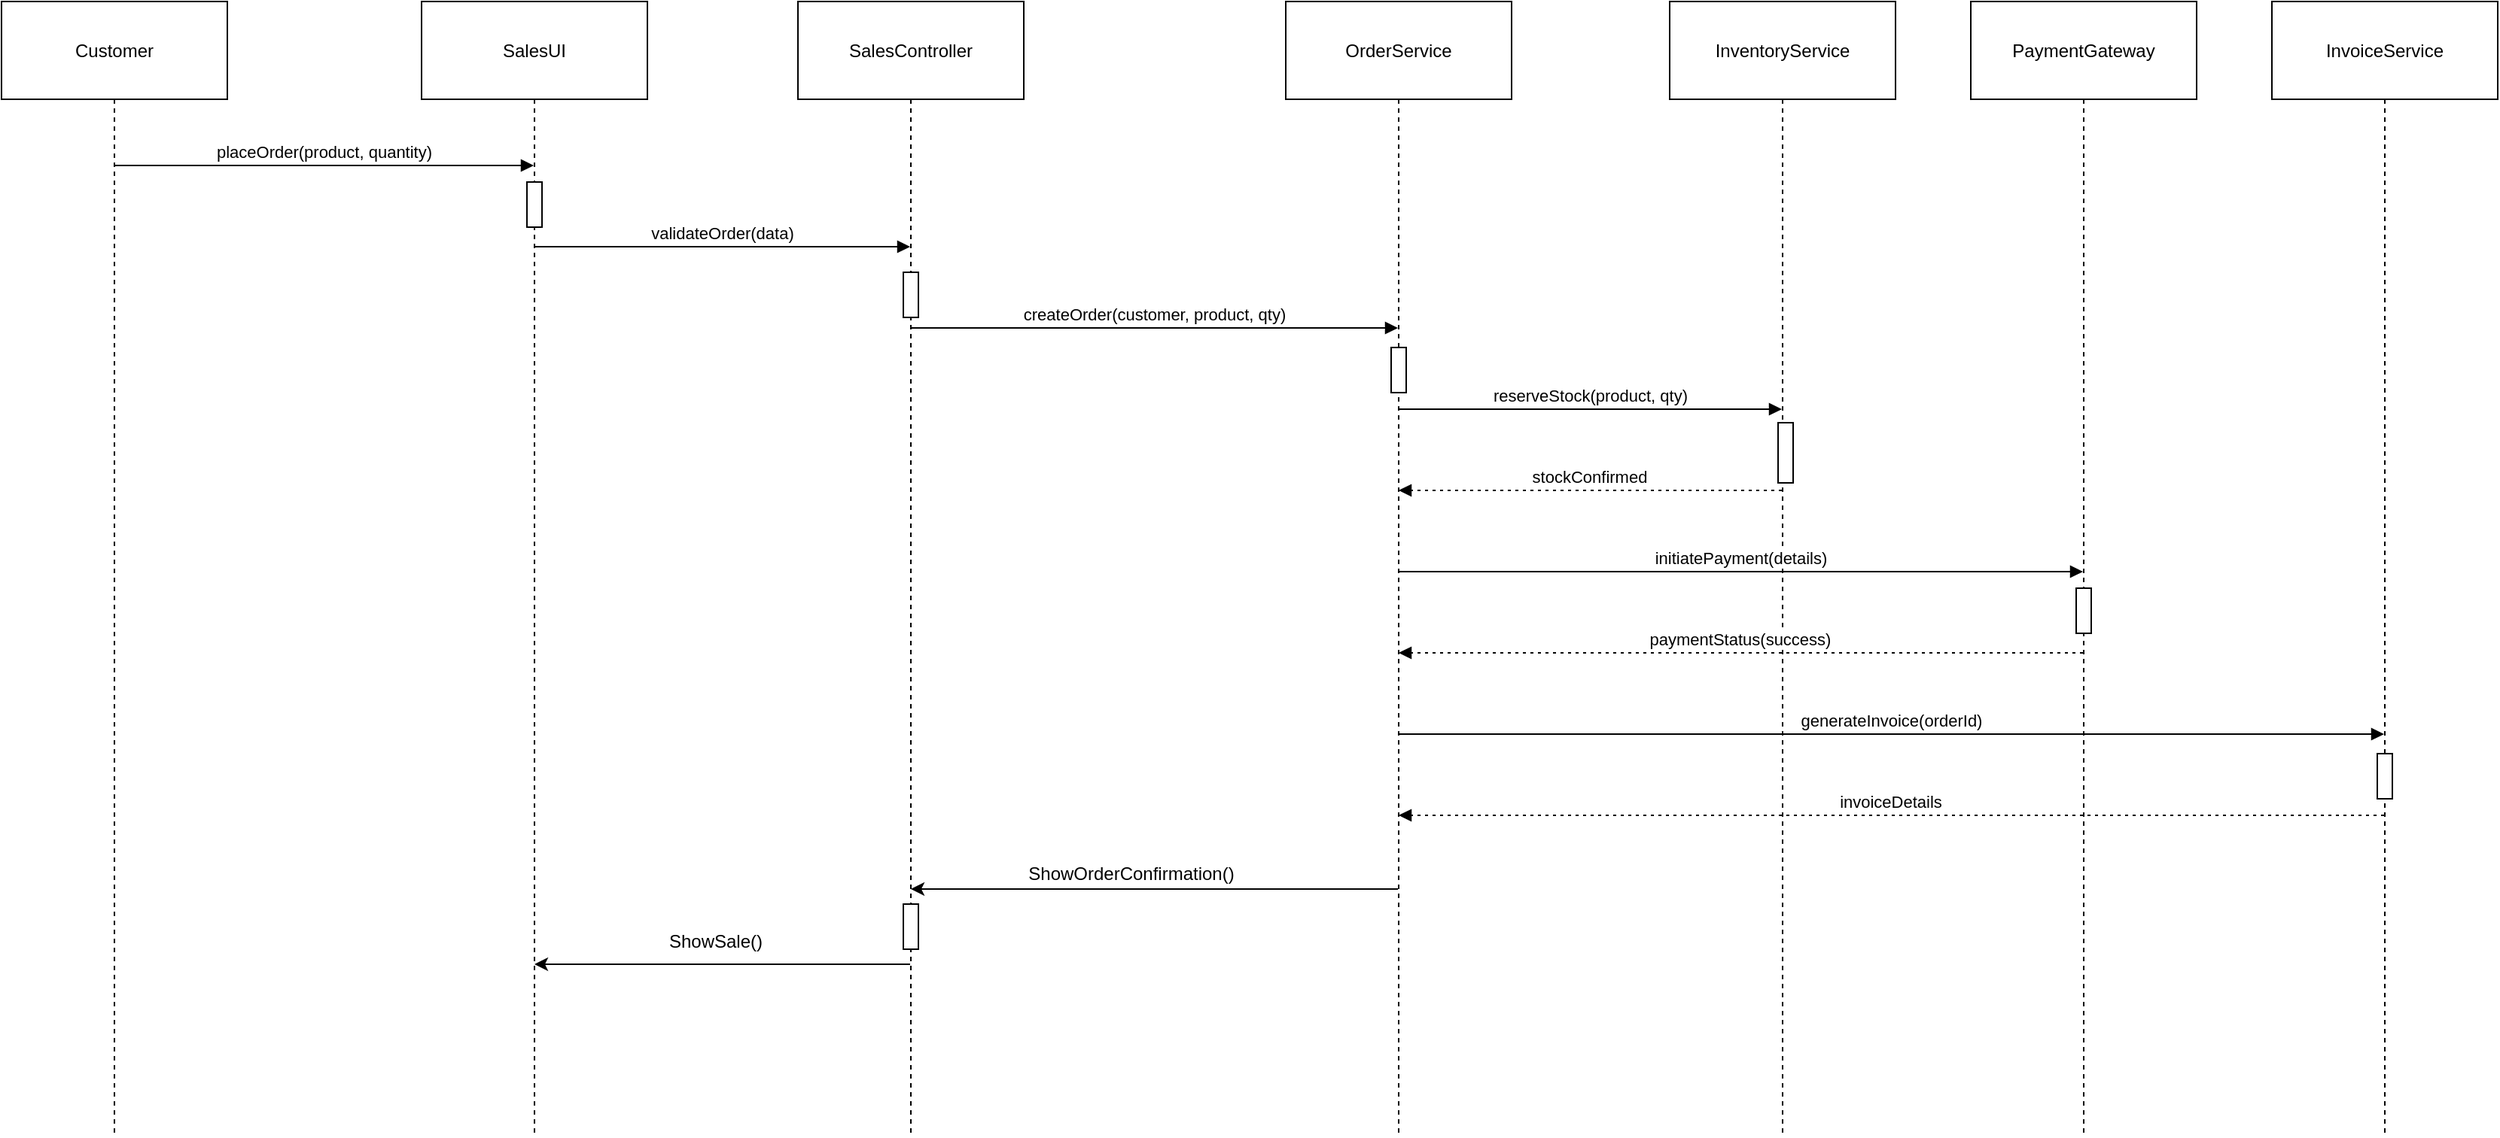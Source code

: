 <mxfile version="27.0.9">
  <diagram name="Page-1" id="hf9PuyQoq8rMTz2XfQ_1">
    <mxGraphModel dx="2660" dy="958" grid="1" gridSize="10" guides="1" tooltips="1" connect="1" arrows="1" fold="1" page="1" pageScale="1" pageWidth="827" pageHeight="1169" math="0" shadow="0">
      <root>
        <mxCell id="0" />
        <mxCell id="1" parent="0" />
        <mxCell id="SqELXL14-94DxPeY-0I6-1" value="Customer" style="shape=umlLifeline;perimeter=lifelinePerimeter;whiteSpace=wrap;container=1;dropTarget=0;collapsible=0;recursiveResize=0;outlineConnect=0;portConstraint=eastwest;newEdgeStyle={&quot;edgeStyle&quot;:&quot;elbowEdgeStyle&quot;,&quot;elbow&quot;:&quot;vertical&quot;,&quot;curved&quot;:0,&quot;rounded&quot;:0};size=65;" parent="1" vertex="1">
          <mxGeometry x="20" y="20" width="150" height="754" as="geometry" />
        </mxCell>
        <mxCell id="SqELXL14-94DxPeY-0I6-2" value="SalesUI" style="shape=umlLifeline;perimeter=lifelinePerimeter;whiteSpace=wrap;container=1;dropTarget=0;collapsible=0;recursiveResize=0;outlineConnect=0;portConstraint=eastwest;newEdgeStyle={&quot;edgeStyle&quot;:&quot;elbowEdgeStyle&quot;,&quot;elbow&quot;:&quot;vertical&quot;,&quot;curved&quot;:0,&quot;rounded&quot;:0};size=65;" parent="1" vertex="1">
          <mxGeometry x="299" y="20" width="150" height="754" as="geometry" />
        </mxCell>
        <mxCell id="ViUcDQ5YMikYH1KApkvH-1" value="" style="html=1;points=[[0,0,0,0,5],[0,1,0,0,-5],[1,0,0,0,5],[1,1,0,0,-5]];perimeter=orthogonalPerimeter;outlineConnect=0;targetShapes=umlLifeline;portConstraint=eastwest;newEdgeStyle={&quot;curved&quot;:0,&quot;rounded&quot;:0};" vertex="1" parent="SqELXL14-94DxPeY-0I6-2">
          <mxGeometry x="70" y="120" width="10" height="30" as="geometry" />
        </mxCell>
        <mxCell id="ViUcDQ5YMikYH1KApkvH-10" style="edgeStyle=elbowEdgeStyle;rounded=0;orthogonalLoop=1;jettySize=auto;html=1;elbow=vertical;curved=0;" edge="1" parent="1" source="SqELXL14-94DxPeY-0I6-3" target="SqELXL14-94DxPeY-0I6-2">
          <mxGeometry relative="1" as="geometry">
            <Array as="points">
              <mxPoint x="500" y="660" />
            </Array>
          </mxGeometry>
        </mxCell>
        <mxCell id="SqELXL14-94DxPeY-0I6-3" value="SalesController" style="shape=umlLifeline;perimeter=lifelinePerimeter;whiteSpace=wrap;container=1;dropTarget=0;collapsible=0;recursiveResize=0;outlineConnect=0;portConstraint=eastwest;newEdgeStyle={&quot;edgeStyle&quot;:&quot;elbowEdgeStyle&quot;,&quot;elbow&quot;:&quot;vertical&quot;,&quot;curved&quot;:0,&quot;rounded&quot;:0};size=65;" parent="1" vertex="1">
          <mxGeometry x="549" y="20" width="150" height="754" as="geometry" />
        </mxCell>
        <mxCell id="ViUcDQ5YMikYH1KApkvH-2" value="" style="html=1;points=[[0,0,0,0,5],[0,1,0,0,-5],[1,0,0,0,5],[1,1,0,0,-5]];perimeter=orthogonalPerimeter;outlineConnect=0;targetShapes=umlLifeline;portConstraint=eastwest;newEdgeStyle={&quot;curved&quot;:0,&quot;rounded&quot;:0};" vertex="1" parent="SqELXL14-94DxPeY-0I6-3">
          <mxGeometry x="70" y="180" width="10" height="30" as="geometry" />
        </mxCell>
        <mxCell id="ViUcDQ5YMikYH1KApkvH-12" value="" style="html=1;points=[[0,0,0,0,5],[0,1,0,0,-5],[1,0,0,0,5],[1,1,0,0,-5]];perimeter=orthogonalPerimeter;outlineConnect=0;targetShapes=umlLifeline;portConstraint=eastwest;newEdgeStyle={&quot;curved&quot;:0,&quot;rounded&quot;:0};" vertex="1" parent="SqELXL14-94DxPeY-0I6-3">
          <mxGeometry x="70" y="600" width="10" height="30" as="geometry" />
        </mxCell>
        <mxCell id="ViUcDQ5YMikYH1KApkvH-8" style="edgeStyle=elbowEdgeStyle;rounded=0;orthogonalLoop=1;jettySize=auto;html=1;elbow=vertical;curved=0;" edge="1" parent="1" source="SqELXL14-94DxPeY-0I6-4" target="SqELXL14-94DxPeY-0I6-3">
          <mxGeometry relative="1" as="geometry">
            <Array as="points">
              <mxPoint x="800" y="610" />
            </Array>
          </mxGeometry>
        </mxCell>
        <mxCell id="SqELXL14-94DxPeY-0I6-4" value="OrderService" style="shape=umlLifeline;perimeter=lifelinePerimeter;whiteSpace=wrap;container=1;dropTarget=0;collapsible=0;recursiveResize=0;outlineConnect=0;portConstraint=eastwest;newEdgeStyle={&quot;edgeStyle&quot;:&quot;elbowEdgeStyle&quot;,&quot;elbow&quot;:&quot;vertical&quot;,&quot;curved&quot;:0,&quot;rounded&quot;:0};size=65;" parent="1" vertex="1">
          <mxGeometry x="873" y="20" width="150" height="754" as="geometry" />
        </mxCell>
        <mxCell id="ViUcDQ5YMikYH1KApkvH-3" value="" style="html=1;points=[[0,0,0,0,5],[0,1,0,0,-5],[1,0,0,0,5],[1,1,0,0,-5]];perimeter=orthogonalPerimeter;outlineConnect=0;targetShapes=umlLifeline;portConstraint=eastwest;newEdgeStyle={&quot;curved&quot;:0,&quot;rounded&quot;:0};" vertex="1" parent="SqELXL14-94DxPeY-0I6-4">
          <mxGeometry x="70" y="230" width="10" height="30" as="geometry" />
        </mxCell>
        <mxCell id="SqELXL14-94DxPeY-0I6-5" value="InventoryService" style="shape=umlLifeline;perimeter=lifelinePerimeter;whiteSpace=wrap;container=1;dropTarget=0;collapsible=0;recursiveResize=0;outlineConnect=0;portConstraint=eastwest;newEdgeStyle={&quot;edgeStyle&quot;:&quot;elbowEdgeStyle&quot;,&quot;elbow&quot;:&quot;vertical&quot;,&quot;curved&quot;:0,&quot;rounded&quot;:0};size=65;" parent="1" vertex="1">
          <mxGeometry x="1128" y="20" width="150" height="754" as="geometry" />
        </mxCell>
        <mxCell id="ViUcDQ5YMikYH1KApkvH-4" value="" style="html=1;points=[[0,0,0,0,5],[0,1,0,0,-5],[1,0,0,0,5],[1,1,0,0,-5]];perimeter=orthogonalPerimeter;outlineConnect=0;targetShapes=umlLifeline;portConstraint=eastwest;newEdgeStyle={&quot;curved&quot;:0,&quot;rounded&quot;:0};" vertex="1" parent="SqELXL14-94DxPeY-0I6-5">
          <mxGeometry x="72" y="280" width="10" height="40" as="geometry" />
        </mxCell>
        <mxCell id="SqELXL14-94DxPeY-0I6-6" value="PaymentGateway" style="shape=umlLifeline;perimeter=lifelinePerimeter;whiteSpace=wrap;container=1;dropTarget=0;collapsible=0;recursiveResize=0;outlineConnect=0;portConstraint=eastwest;newEdgeStyle={&quot;edgeStyle&quot;:&quot;elbowEdgeStyle&quot;,&quot;elbow&quot;:&quot;vertical&quot;,&quot;curved&quot;:0,&quot;rounded&quot;:0};size=65;" parent="1" vertex="1">
          <mxGeometry x="1328" y="20" width="150" height="754" as="geometry" />
        </mxCell>
        <mxCell id="ViUcDQ5YMikYH1KApkvH-6" value="" style="html=1;points=[[0,0,0,0,5],[0,1,0,0,-5],[1,0,0,0,5],[1,1,0,0,-5]];perimeter=orthogonalPerimeter;outlineConnect=0;targetShapes=umlLifeline;portConstraint=eastwest;newEdgeStyle={&quot;curved&quot;:0,&quot;rounded&quot;:0};" vertex="1" parent="SqELXL14-94DxPeY-0I6-6">
          <mxGeometry x="70" y="390" width="10" height="30" as="geometry" />
        </mxCell>
        <mxCell id="SqELXL14-94DxPeY-0I6-7" value="InvoiceService" style="shape=umlLifeline;perimeter=lifelinePerimeter;whiteSpace=wrap;container=1;dropTarget=0;collapsible=0;recursiveResize=0;outlineConnect=0;portConstraint=eastwest;newEdgeStyle={&quot;edgeStyle&quot;:&quot;elbowEdgeStyle&quot;,&quot;elbow&quot;:&quot;vertical&quot;,&quot;curved&quot;:0,&quot;rounded&quot;:0};size=65;" parent="1" vertex="1">
          <mxGeometry x="1528" y="20" width="150" height="754" as="geometry" />
        </mxCell>
        <mxCell id="ViUcDQ5YMikYH1KApkvH-7" value="" style="html=1;points=[[0,0,0,0,5],[0,1,0,0,-5],[1,0,0,0,5],[1,1,0,0,-5]];perimeter=orthogonalPerimeter;outlineConnect=0;targetShapes=umlLifeline;portConstraint=eastwest;newEdgeStyle={&quot;curved&quot;:0,&quot;rounded&quot;:0};" vertex="1" parent="SqELXL14-94DxPeY-0I6-7">
          <mxGeometry x="70" y="500" width="10" height="30" as="geometry" />
        </mxCell>
        <mxCell id="SqELXL14-94DxPeY-0I6-8" value="placeOrder(product, quantity)" style="verticalAlign=bottom;edgeStyle=elbowEdgeStyle;elbow=vertical;curved=0;rounded=0;endArrow=block;" parent="1" source="SqELXL14-94DxPeY-0I6-1" target="SqELXL14-94DxPeY-0I6-2" edge="1">
          <mxGeometry relative="1" as="geometry">
            <Array as="points">
              <mxPoint x="243" y="129" />
            </Array>
          </mxGeometry>
        </mxCell>
        <mxCell id="SqELXL14-94DxPeY-0I6-9" value="validateOrder(data)" style="verticalAlign=bottom;edgeStyle=elbowEdgeStyle;elbow=vertical;curved=0;rounded=0;endArrow=block;" parent="1" source="SqELXL14-94DxPeY-0I6-2" target="SqELXL14-94DxPeY-0I6-3" edge="1">
          <mxGeometry relative="1" as="geometry">
            <Array as="points">
              <mxPoint x="508" y="183" />
            </Array>
          </mxGeometry>
        </mxCell>
        <mxCell id="SqELXL14-94DxPeY-0I6-10" value="createOrder(customer, product, qty)" style="verticalAlign=bottom;edgeStyle=elbowEdgeStyle;elbow=vertical;curved=0;rounded=0;endArrow=block;" parent="1" source="SqELXL14-94DxPeY-0I6-3" target="SqELXL14-94DxPeY-0I6-4" edge="1">
          <mxGeometry relative="1" as="geometry">
            <Array as="points">
              <mxPoint x="795" y="237" />
            </Array>
          </mxGeometry>
        </mxCell>
        <mxCell id="SqELXL14-94DxPeY-0I6-11" value="reserveStock(product, qty)" style="verticalAlign=bottom;edgeStyle=elbowEdgeStyle;elbow=vertical;curved=0;rounded=0;endArrow=block;" parent="1" source="SqELXL14-94DxPeY-0I6-4" target="SqELXL14-94DxPeY-0I6-5" edge="1">
          <mxGeometry relative="1" as="geometry">
            <Array as="points">
              <mxPoint x="1084" y="291" />
            </Array>
          </mxGeometry>
        </mxCell>
        <mxCell id="SqELXL14-94DxPeY-0I6-12" value="stockConfirmed" style="verticalAlign=bottom;edgeStyle=elbowEdgeStyle;elbow=vertical;curved=0;rounded=0;dashed=1;dashPattern=2 3;endArrow=block;" parent="1" source="SqELXL14-94DxPeY-0I6-5" target="SqELXL14-94DxPeY-0I6-4" edge="1">
          <mxGeometry relative="1" as="geometry">
            <Array as="points">
              <mxPoint x="1087" y="345" />
            </Array>
          </mxGeometry>
        </mxCell>
        <mxCell id="SqELXL14-94DxPeY-0I6-13" value="initiatePayment(details)" style="verticalAlign=bottom;edgeStyle=elbowEdgeStyle;elbow=vertical;curved=0;rounded=0;endArrow=block;" parent="1" source="SqELXL14-94DxPeY-0I6-4" target="SqELXL14-94DxPeY-0I6-6" edge="1">
          <mxGeometry relative="1" as="geometry">
            <Array as="points">
              <mxPoint x="1184" y="399" />
            </Array>
          </mxGeometry>
        </mxCell>
        <mxCell id="SqELXL14-94DxPeY-0I6-14" value="paymentStatus(success)" style="verticalAlign=bottom;edgeStyle=elbowEdgeStyle;elbow=vertical;curved=0;rounded=0;dashed=1;dashPattern=2 3;endArrow=block;" parent="1" source="SqELXL14-94DxPeY-0I6-6" target="SqELXL14-94DxPeY-0I6-4" edge="1">
          <mxGeometry relative="1" as="geometry">
            <Array as="points">
              <mxPoint x="1187" y="453" />
            </Array>
          </mxGeometry>
        </mxCell>
        <mxCell id="SqELXL14-94DxPeY-0I6-15" value="generateInvoice(orderId)" style="verticalAlign=bottom;edgeStyle=elbowEdgeStyle;elbow=vertical;curved=0;rounded=0;endArrow=block;" parent="1" source="SqELXL14-94DxPeY-0I6-4" target="SqELXL14-94DxPeY-0I6-7" edge="1">
          <mxGeometry relative="1" as="geometry">
            <Array as="points">
              <mxPoint x="1284" y="507" />
            </Array>
          </mxGeometry>
        </mxCell>
        <mxCell id="SqELXL14-94DxPeY-0I6-16" value="invoiceDetails" style="verticalAlign=bottom;edgeStyle=elbowEdgeStyle;elbow=vertical;curved=0;rounded=0;dashed=1;dashPattern=2 3;endArrow=block;" parent="1" source="SqELXL14-94DxPeY-0I6-7" target="SqELXL14-94DxPeY-0I6-4" edge="1">
          <mxGeometry relative="1" as="geometry">
            <Array as="points">
              <mxPoint x="1287" y="561" />
            </Array>
          </mxGeometry>
        </mxCell>
        <mxCell id="ViUcDQ5YMikYH1KApkvH-9" value="ShowOrderConfirmation()" style="text;html=1;align=center;verticalAlign=middle;resizable=0;points=[];autosize=1;strokeColor=none;fillColor=none;" vertex="1" parent="1">
          <mxGeometry x="690" y="585" width="160" height="30" as="geometry" />
        </mxCell>
        <mxCell id="ViUcDQ5YMikYH1KApkvH-11" value="ShowSale()" style="text;html=1;align=center;verticalAlign=middle;resizable=0;points=[];autosize=1;strokeColor=none;fillColor=none;" vertex="1" parent="1">
          <mxGeometry x="449" y="630" width="90" height="30" as="geometry" />
        </mxCell>
      </root>
    </mxGraphModel>
  </diagram>
</mxfile>
